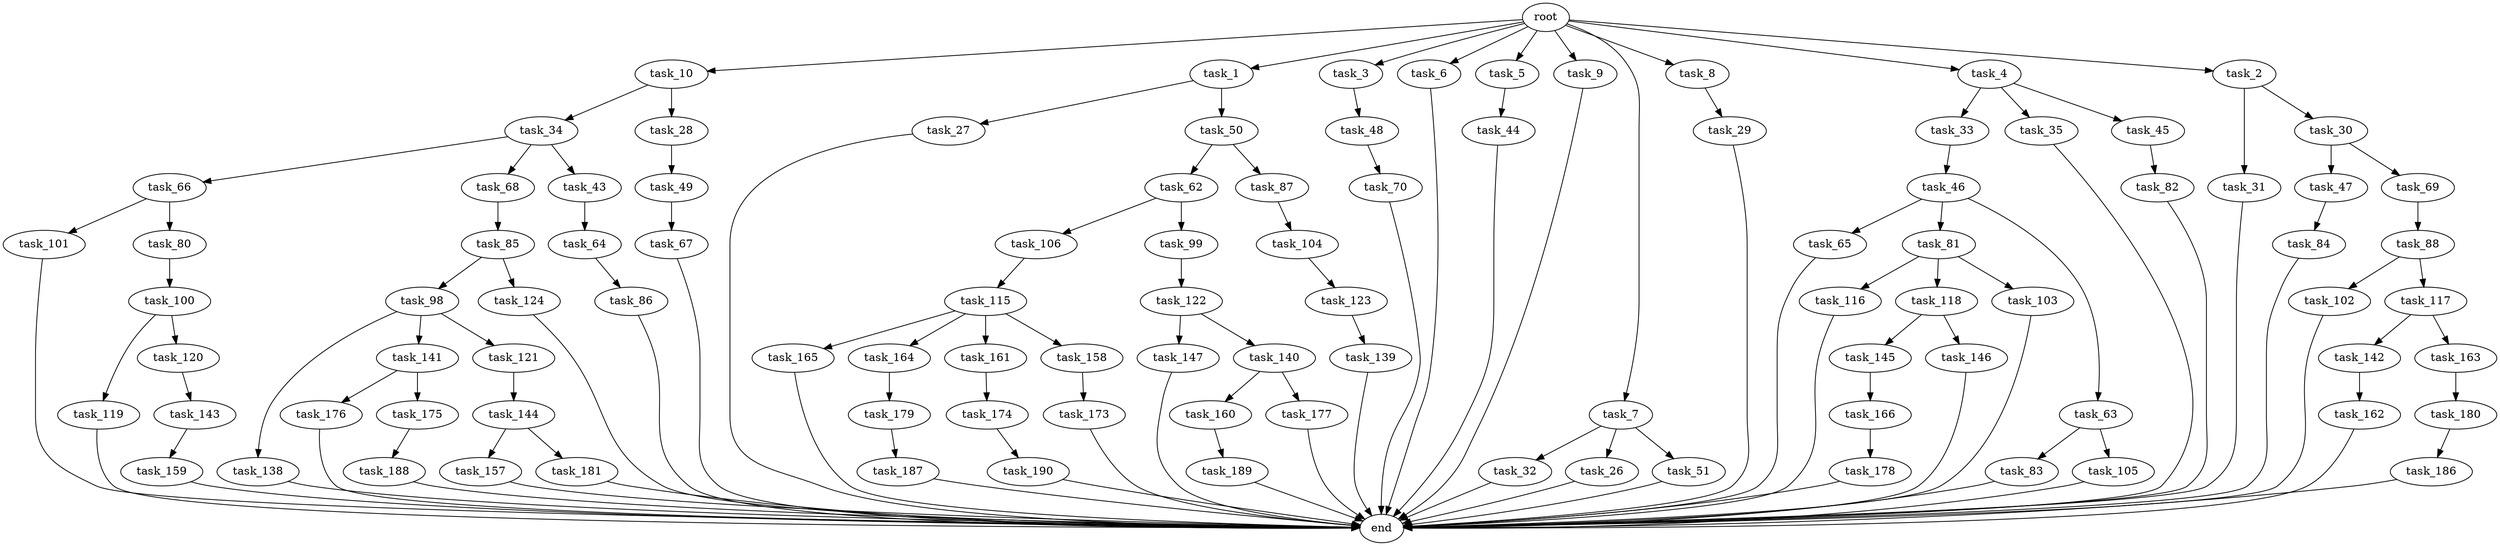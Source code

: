 digraph G {
  task_100 [size="214748364800.000000"];
  task_31 [size="309237645312.000000"];
  task_33 [size="549755813888.000000"];
  task_147 [size="214748364800.000000"];
  task_47 [size="858993459200.000000"];
  task_62 [size="77309411328.000000"];
  task_157 [size="549755813888.000000"];
  task_106 [size="695784701952.000000"];
  task_101 [size="420906795008.000000"];
  task_102 [size="549755813888.000000"];
  task_165 [size="309237645312.000000"];
  task_32 [size="214748364800.000000"];
  task_159 [size="858993459200.000000"];
  task_123 [size="34359738368.000000"];
  task_30 [size="309237645312.000000"];
  task_10 [size="1024.000000"];
  end [size="0.000000"];
  task_27 [size="214748364800.000000"];
  task_164 [size="309237645312.000000"];
  task_104 [size="695784701952.000000"];
  task_138 [size="858993459200.000000"];
  task_143 [size="214748364800.000000"];
  task_70 [size="214748364800.000000"];
  task_122 [size="695784701952.000000"];
  task_1 [size="1024.000000"];
  task_66 [size="309237645312.000000"];
  task_173 [size="420906795008.000000"];
  task_3 [size="1024.000000"];
  task_6 [size="1024.000000"];
  task_161 [size="309237645312.000000"];
  task_119 [size="695784701952.000000"];
  task_85 [size="77309411328.000000"];
  task_160 [size="34359738368.000000"];
  task_26 [size="214748364800.000000"];
  task_116 [size="77309411328.000000"];
  task_5 [size="1024.000000"];
  task_141 [size="858993459200.000000"];
  task_44 [size="309237645312.000000"];
  task_145 [size="137438953472.000000"];
  task_166 [size="214748364800.000000"];
  task_87 [size="77309411328.000000"];
  task_51 [size="214748364800.000000"];
  task_146 [size="137438953472.000000"];
  task_98 [size="34359738368.000000"];
  task_34 [size="549755813888.000000"];
  task_9 [size="1024.000000"];
  task_68 [size="309237645312.000000"];
  task_67 [size="214748364800.000000"];
  task_29 [size="137438953472.000000"];
  task_176 [size="77309411328.000000"];
  task_179 [size="77309411328.000000"];
  task_82 [size="420906795008.000000"];
  task_177 [size="34359738368.000000"];
  task_64 [size="34359738368.000000"];
  task_35 [size="549755813888.000000"];
  task_140 [size="214748364800.000000"];
  task_180 [size="77309411328.000000"];
  task_80 [size="420906795008.000000"];
  task_99 [size="695784701952.000000"];
  task_120 [size="695784701952.000000"];
  task_118 [size="77309411328.000000"];
  task_69 [size="858993459200.000000"];
  task_46 [size="858993459200.000000"];
  task_115 [size="137438953472.000000"];
  task_186 [size="549755813888.000000"];
  task_121 [size="858993459200.000000"];
  task_84 [size="214748364800.000000"];
  task_175 [size="77309411328.000000"];
  task_117 [size="549755813888.000000"];
  task_189 [size="858993459200.000000"];
  task_158 [size="309237645312.000000"];
  task_187 [size="549755813888.000000"];
  task_88 [size="309237645312.000000"];
  task_48 [size="695784701952.000000"];
  task_65 [size="34359738368.000000"];
  task_83 [size="137438953472.000000"];
  task_7 [size="1024.000000"];
  task_50 [size="214748364800.000000"];
  task_103 [size="77309411328.000000"];
  task_45 [size="549755813888.000000"];
  task_81 [size="34359738368.000000"];
  task_142 [size="137438953472.000000"];
  task_28 [size="549755813888.000000"];
  root [size="0.000000"];
  task_49 [size="34359738368.000000"];
  task_124 [size="34359738368.000000"];
  task_8 [size="1024.000000"];
  task_139 [size="420906795008.000000"];
  task_163 [size="137438953472.000000"];
  task_181 [size="549755813888.000000"];
  task_105 [size="137438953472.000000"];
  task_144 [size="77309411328.000000"];
  task_4 [size="1024.000000"];
  task_174 [size="214748364800.000000"];
  task_63 [size="34359738368.000000"];
  task_190 [size="137438953472.000000"];
  task_86 [size="214748364800.000000"];
  task_2 [size="1024.000000"];
  task_188 [size="420906795008.000000"];
  task_178 [size="420906795008.000000"];
  task_162 [size="549755813888.000000"];
  task_43 [size="309237645312.000000"];

  task_100 -> task_119 [size="679477248.000000"];
  task_100 -> task_120 [size="679477248.000000"];
  task_31 -> end [size="1.000000"];
  task_33 -> task_46 [size="838860800.000000"];
  task_147 -> end [size="1.000000"];
  task_47 -> task_84 [size="209715200.000000"];
  task_62 -> task_99 [size="679477248.000000"];
  task_62 -> task_106 [size="679477248.000000"];
  task_157 -> end [size="1.000000"];
  task_106 -> task_115 [size="134217728.000000"];
  task_101 -> end [size="1.000000"];
  task_102 -> end [size="1.000000"];
  task_165 -> end [size="1.000000"];
  task_32 -> end [size="1.000000"];
  task_159 -> end [size="1.000000"];
  task_123 -> task_139 [size="411041792.000000"];
  task_30 -> task_69 [size="838860800.000000"];
  task_30 -> task_47 [size="838860800.000000"];
  task_10 -> task_28 [size="536870912.000000"];
  task_10 -> task_34 [size="536870912.000000"];
  task_27 -> end [size="1.000000"];
  task_164 -> task_179 [size="75497472.000000"];
  task_104 -> task_123 [size="33554432.000000"];
  task_138 -> end [size="1.000000"];
  task_143 -> task_159 [size="838860800.000000"];
  task_70 -> end [size="1.000000"];
  task_122 -> task_140 [size="209715200.000000"];
  task_122 -> task_147 [size="209715200.000000"];
  task_1 -> task_27 [size="209715200.000000"];
  task_1 -> task_50 [size="209715200.000000"];
  task_66 -> task_101 [size="411041792.000000"];
  task_66 -> task_80 [size="411041792.000000"];
  task_173 -> end [size="1.000000"];
  task_3 -> task_48 [size="679477248.000000"];
  task_6 -> end [size="1.000000"];
  task_161 -> task_174 [size="209715200.000000"];
  task_119 -> end [size="1.000000"];
  task_85 -> task_98 [size="33554432.000000"];
  task_85 -> task_124 [size="33554432.000000"];
  task_160 -> task_189 [size="838860800.000000"];
  task_26 -> end [size="1.000000"];
  task_116 -> end [size="1.000000"];
  task_5 -> task_44 [size="301989888.000000"];
  task_141 -> task_176 [size="75497472.000000"];
  task_141 -> task_175 [size="75497472.000000"];
  task_44 -> end [size="1.000000"];
  task_145 -> task_166 [size="209715200.000000"];
  task_166 -> task_178 [size="411041792.000000"];
  task_87 -> task_104 [size="679477248.000000"];
  task_51 -> end [size="1.000000"];
  task_146 -> end [size="1.000000"];
  task_98 -> task_138 [size="838860800.000000"];
  task_98 -> task_121 [size="838860800.000000"];
  task_98 -> task_141 [size="838860800.000000"];
  task_34 -> task_66 [size="301989888.000000"];
  task_34 -> task_68 [size="301989888.000000"];
  task_34 -> task_43 [size="301989888.000000"];
  task_9 -> end [size="1.000000"];
  task_68 -> task_85 [size="75497472.000000"];
  task_67 -> end [size="1.000000"];
  task_29 -> end [size="1.000000"];
  task_176 -> end [size="1.000000"];
  task_179 -> task_187 [size="536870912.000000"];
  task_82 -> end [size="1.000000"];
  task_177 -> end [size="1.000000"];
  task_64 -> task_86 [size="209715200.000000"];
  task_35 -> end [size="1.000000"];
  task_140 -> task_177 [size="33554432.000000"];
  task_140 -> task_160 [size="33554432.000000"];
  task_180 -> task_186 [size="536870912.000000"];
  task_80 -> task_100 [size="209715200.000000"];
  task_99 -> task_122 [size="679477248.000000"];
  task_120 -> task_143 [size="209715200.000000"];
  task_118 -> task_145 [size="134217728.000000"];
  task_118 -> task_146 [size="134217728.000000"];
  task_69 -> task_88 [size="301989888.000000"];
  task_46 -> task_81 [size="33554432.000000"];
  task_46 -> task_63 [size="33554432.000000"];
  task_46 -> task_65 [size="33554432.000000"];
  task_115 -> task_161 [size="301989888.000000"];
  task_115 -> task_158 [size="301989888.000000"];
  task_115 -> task_164 [size="301989888.000000"];
  task_115 -> task_165 [size="301989888.000000"];
  task_186 -> end [size="1.000000"];
  task_121 -> task_144 [size="75497472.000000"];
  task_84 -> end [size="1.000000"];
  task_175 -> task_188 [size="411041792.000000"];
  task_117 -> task_163 [size="134217728.000000"];
  task_117 -> task_142 [size="134217728.000000"];
  task_189 -> end [size="1.000000"];
  task_158 -> task_173 [size="411041792.000000"];
  task_187 -> end [size="1.000000"];
  task_88 -> task_117 [size="536870912.000000"];
  task_88 -> task_102 [size="536870912.000000"];
  task_48 -> task_70 [size="209715200.000000"];
  task_65 -> end [size="1.000000"];
  task_83 -> end [size="1.000000"];
  task_7 -> task_26 [size="209715200.000000"];
  task_7 -> task_32 [size="209715200.000000"];
  task_7 -> task_51 [size="209715200.000000"];
  task_50 -> task_62 [size="75497472.000000"];
  task_50 -> task_87 [size="75497472.000000"];
  task_103 -> end [size="1.000000"];
  task_45 -> task_82 [size="411041792.000000"];
  task_81 -> task_103 [size="75497472.000000"];
  task_81 -> task_116 [size="75497472.000000"];
  task_81 -> task_118 [size="75497472.000000"];
  task_142 -> task_162 [size="536870912.000000"];
  task_28 -> task_49 [size="33554432.000000"];
  root -> task_9 [size="1.000000"];
  root -> task_5 [size="1.000000"];
  root -> task_7 [size="1.000000"];
  root -> task_10 [size="1.000000"];
  root -> task_2 [size="1.000000"];
  root -> task_1 [size="1.000000"];
  root -> task_8 [size="1.000000"];
  root -> task_4 [size="1.000000"];
  root -> task_3 [size="1.000000"];
  root -> task_6 [size="1.000000"];
  task_49 -> task_67 [size="209715200.000000"];
  task_124 -> end [size="1.000000"];
  task_8 -> task_29 [size="134217728.000000"];
  task_139 -> end [size="1.000000"];
  task_163 -> task_180 [size="75497472.000000"];
  task_181 -> end [size="1.000000"];
  task_105 -> end [size="1.000000"];
  task_144 -> task_157 [size="536870912.000000"];
  task_144 -> task_181 [size="536870912.000000"];
  task_4 -> task_45 [size="536870912.000000"];
  task_4 -> task_33 [size="536870912.000000"];
  task_4 -> task_35 [size="536870912.000000"];
  task_174 -> task_190 [size="134217728.000000"];
  task_63 -> task_83 [size="134217728.000000"];
  task_63 -> task_105 [size="134217728.000000"];
  task_190 -> end [size="1.000000"];
  task_86 -> end [size="1.000000"];
  task_2 -> task_30 [size="301989888.000000"];
  task_2 -> task_31 [size="301989888.000000"];
  task_188 -> end [size="1.000000"];
  task_178 -> end [size="1.000000"];
  task_162 -> end [size="1.000000"];
  task_43 -> task_64 [size="33554432.000000"];
}
